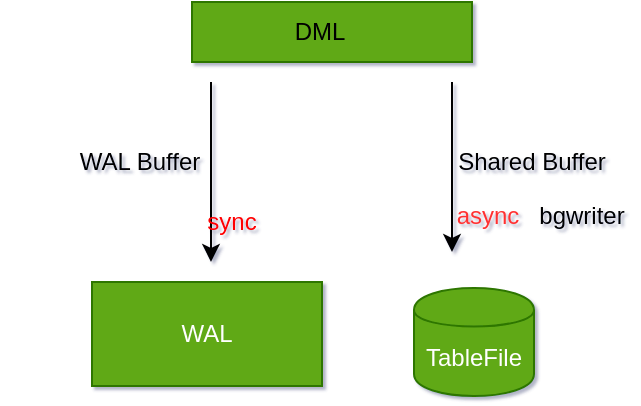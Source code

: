 <mxfile version="13.0.3" type="device"><diagram id="UzZP-XNJzoBT3etiJV-f" name="Page-1"><mxGraphModel dx="1106" dy="783" grid="0" gridSize="10" guides="1" tooltips="1" connect="1" arrows="1" fold="1" page="1" pageScale="1" pageWidth="827" pageHeight="1169" math="0" shadow="1"><root><mxCell id="0"/><mxCell id="1" parent="0"/><mxCell id="BcZMpTo8xCROceDGPdMX-17" value="" style="rounded=0;whiteSpace=wrap;html=1;fillColor=#60a917;strokeColor=#2D7600;fontColor=#ffffff;" vertex="1" parent="1"><mxGeometry x="370" y="160" width="140" height="30" as="geometry"/></mxCell><mxCell id="BcZMpTo8xCROceDGPdMX-1" value="WAL" style="rounded=0;whiteSpace=wrap;html=1;fillColor=#60a917;strokeColor=#2D7600;fontColor=#ffffff;" vertex="1" parent="1"><mxGeometry x="320" y="300" width="115" height="52" as="geometry"/></mxCell><mxCell id="BcZMpTo8xCROceDGPdMX-2" value="TableFile" style="shape=cylinder;whiteSpace=wrap;html=1;boundedLbl=1;backgroundOutline=1;fillColor=#60a917;strokeColor=#2D7600;fontColor=#ffffff;" vertex="1" parent="1"><mxGeometry x="481" y="303" width="60" height="54" as="geometry"/></mxCell><mxCell id="BcZMpTo8xCROceDGPdMX-5" value="DML" style="text;html=1;strokeColor=none;fillColor=none;align=center;verticalAlign=middle;whiteSpace=wrap;rounded=0;" vertex="1" parent="1"><mxGeometry x="414" y="165" width="40" height="20" as="geometry"/></mxCell><mxCell id="BcZMpTo8xCROceDGPdMX-7" value="" style="endArrow=classic;html=1;" edge="1" parent="1"><mxGeometry width="50" height="50" relative="1" as="geometry"><mxPoint x="500" y="200" as="sourcePoint"/><mxPoint x="500" y="285" as="targetPoint"/></mxGeometry></mxCell><mxCell id="BcZMpTo8xCROceDGPdMX-9" value="" style="endArrow=classic;html=1;" edge="1" parent="1"><mxGeometry width="50" height="50" relative="1" as="geometry"><mxPoint x="379.5" y="200" as="sourcePoint"/><mxPoint x="379.5" y="290" as="targetPoint"/></mxGeometry></mxCell><mxCell id="BcZMpTo8xCROceDGPdMX-13" value="WAL Buffer" style="text;html=1;strokeColor=none;fillColor=none;align=center;verticalAlign=middle;whiteSpace=wrap;rounded=0;" vertex="1" parent="1"><mxGeometry x="274" y="230" width="140" height="20" as="geometry"/></mxCell><mxCell id="BcZMpTo8xCROceDGPdMX-14" value="Shared Buffer" style="text;html=1;strokeColor=none;fillColor=none;align=center;verticalAlign=middle;whiteSpace=wrap;rounded=0;" vertex="1" parent="1"><mxGeometry x="490" y="230" width="100" height="20" as="geometry"/></mxCell><mxCell id="BcZMpTo8xCROceDGPdMX-19" value="sync" style="text;html=1;align=center;verticalAlign=middle;whiteSpace=wrap;rounded=0;fontColor=#FF0000;" vertex="1" parent="1"><mxGeometry x="370" y="260" width="40" height="20" as="geometry"/></mxCell><mxCell id="BcZMpTo8xCROceDGPdMX-20" value="async" style="text;html=1;strokeColor=none;fillColor=none;align=center;verticalAlign=middle;whiteSpace=wrap;rounded=0;fontColor=#FF3333;" vertex="1" parent="1"><mxGeometry x="498" y="257" width="40" height="20" as="geometry"/></mxCell><mxCell id="BcZMpTo8xCROceDGPdMX-23" value="bgwriter" style="text;html=1;strokeColor=none;fillColor=none;align=center;verticalAlign=middle;whiteSpace=wrap;rounded=0;" vertex="1" parent="1"><mxGeometry x="545" y="257" width="40" height="20" as="geometry"/></mxCell></root></mxGraphModel></diagram></mxfile>